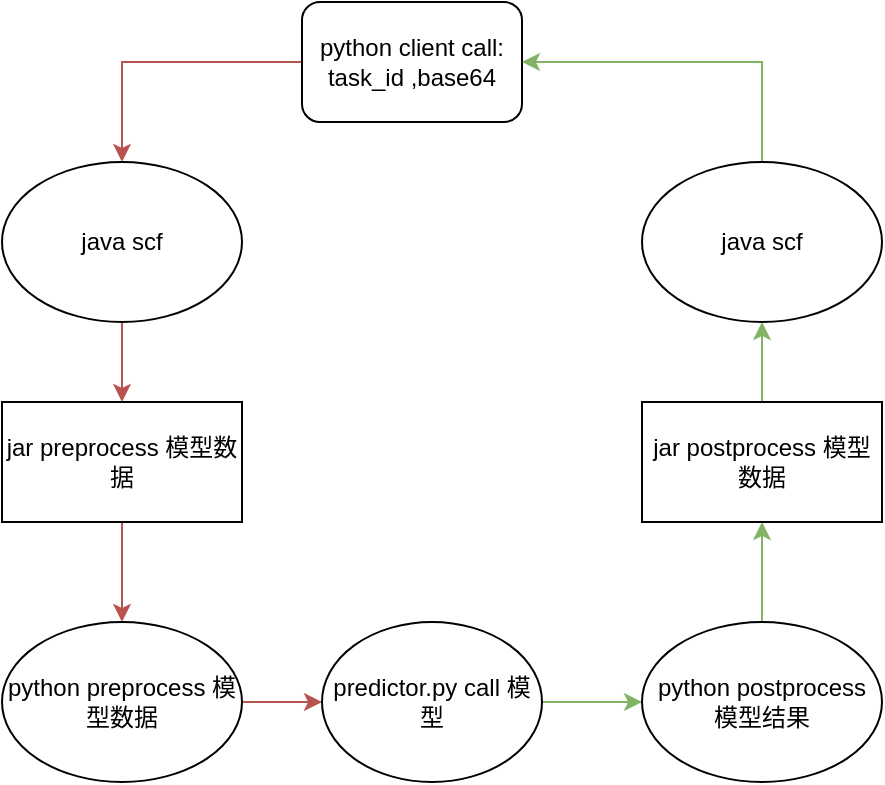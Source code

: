 <mxfile version="14.2.7" type="github">
  <diagram id="C5RBs43oDa-KdzZeNtuy" name="Page-1">
    <mxGraphModel dx="920" dy="540" grid="1" gridSize="10" guides="1" tooltips="1" connect="1" arrows="1" fold="1" page="1" pageScale="1" pageWidth="827" pageHeight="1169" math="0" shadow="0">
      <root>
        <mxCell id="WIyWlLk6GJQsqaUBKTNV-0" />
        <mxCell id="WIyWlLk6GJQsqaUBKTNV-1" parent="WIyWlLk6GJQsqaUBKTNV-0" />
        <mxCell id="XxQt_wGNEEvx-sWhl0hz-8" style="edgeStyle=orthogonalEdgeStyle;rounded=0;orthogonalLoop=1;jettySize=auto;html=1;fillColor=#f8cecc;strokeColor=#b85450;" edge="1" parent="WIyWlLk6GJQsqaUBKTNV-1" source="XxQt_wGNEEvx-sWhl0hz-1" target="XxQt_wGNEEvx-sWhl0hz-2">
          <mxGeometry relative="1" as="geometry" />
        </mxCell>
        <mxCell id="XxQt_wGNEEvx-sWhl0hz-1" value="python client call:&lt;br&gt;task_id ,base64" style="rounded=1;whiteSpace=wrap;html=1;" vertex="1" parent="WIyWlLk6GJQsqaUBKTNV-1">
          <mxGeometry x="220" y="290" width="110" height="60" as="geometry" />
        </mxCell>
        <mxCell id="XxQt_wGNEEvx-sWhl0hz-6" value="" style="edgeStyle=orthogonalEdgeStyle;rounded=0;orthogonalLoop=1;jettySize=auto;html=1;fillColor=#f8cecc;strokeColor=#b85450;" edge="1" parent="WIyWlLk6GJQsqaUBKTNV-1" source="XxQt_wGNEEvx-sWhl0hz-2" target="XxQt_wGNEEvx-sWhl0hz-5">
          <mxGeometry relative="1" as="geometry" />
        </mxCell>
        <mxCell id="XxQt_wGNEEvx-sWhl0hz-2" value="java scf" style="ellipse;whiteSpace=wrap;html=1;" vertex="1" parent="WIyWlLk6GJQsqaUBKTNV-1">
          <mxGeometry x="70" y="370" width="120" height="80" as="geometry" />
        </mxCell>
        <mxCell id="XxQt_wGNEEvx-sWhl0hz-12" style="edgeStyle=orthogonalEdgeStyle;rounded=0;orthogonalLoop=1;jettySize=auto;html=1;entryX=1;entryY=0.5;entryDx=0;entryDy=0;fillColor=#d5e8d4;strokeColor=#82b366;" edge="1" parent="WIyWlLk6GJQsqaUBKTNV-1" source="XxQt_wGNEEvx-sWhl0hz-4" target="XxQt_wGNEEvx-sWhl0hz-1">
          <mxGeometry relative="1" as="geometry">
            <Array as="points">
              <mxPoint x="450" y="320" />
            </Array>
          </mxGeometry>
        </mxCell>
        <mxCell id="XxQt_wGNEEvx-sWhl0hz-4" value="java scf" style="ellipse;whiteSpace=wrap;html=1;" vertex="1" parent="WIyWlLk6GJQsqaUBKTNV-1">
          <mxGeometry x="390" y="370" width="120" height="80" as="geometry" />
        </mxCell>
        <mxCell id="XxQt_wGNEEvx-sWhl0hz-14" value="" style="edgeStyle=orthogonalEdgeStyle;rounded=0;orthogonalLoop=1;jettySize=auto;html=1;fillColor=#f8cecc;strokeColor=#b85450;" edge="1" parent="WIyWlLk6GJQsqaUBKTNV-1" source="XxQt_wGNEEvx-sWhl0hz-5" target="XxQt_wGNEEvx-sWhl0hz-13">
          <mxGeometry relative="1" as="geometry" />
        </mxCell>
        <mxCell id="XxQt_wGNEEvx-sWhl0hz-5" value="jar preprocess 模型数据" style="whiteSpace=wrap;html=1;" vertex="1" parent="WIyWlLk6GJQsqaUBKTNV-1">
          <mxGeometry x="70" y="490" width="120" height="60" as="geometry" />
        </mxCell>
        <mxCell id="XxQt_wGNEEvx-sWhl0hz-16" value="" style="edgeStyle=orthogonalEdgeStyle;rounded=0;orthogonalLoop=1;jettySize=auto;html=1;fillColor=#f8cecc;strokeColor=#b85450;" edge="1" parent="WIyWlLk6GJQsqaUBKTNV-1" source="XxQt_wGNEEvx-sWhl0hz-13" target="XxQt_wGNEEvx-sWhl0hz-15">
          <mxGeometry relative="1" as="geometry" />
        </mxCell>
        <mxCell id="XxQt_wGNEEvx-sWhl0hz-13" value="python preprocess 模型数据" style="ellipse;whiteSpace=wrap;html=1;" vertex="1" parent="WIyWlLk6GJQsqaUBKTNV-1">
          <mxGeometry x="70" y="600" width="120" height="80" as="geometry" />
        </mxCell>
        <mxCell id="XxQt_wGNEEvx-sWhl0hz-18" value="" style="edgeStyle=orthogonalEdgeStyle;rounded=0;orthogonalLoop=1;jettySize=auto;html=1;fillColor=#d5e8d4;strokeColor=#82b366;" edge="1" parent="WIyWlLk6GJQsqaUBKTNV-1" source="XxQt_wGNEEvx-sWhl0hz-15" target="XxQt_wGNEEvx-sWhl0hz-17">
          <mxGeometry relative="1" as="geometry" />
        </mxCell>
        <mxCell id="XxQt_wGNEEvx-sWhl0hz-15" value="predictor.py call 模型" style="ellipse;whiteSpace=wrap;html=1;" vertex="1" parent="WIyWlLk6GJQsqaUBKTNV-1">
          <mxGeometry x="230" y="600" width="110" height="80" as="geometry" />
        </mxCell>
        <mxCell id="XxQt_wGNEEvx-sWhl0hz-20" value="" style="edgeStyle=orthogonalEdgeStyle;rounded=0;orthogonalLoop=1;jettySize=auto;html=1;fillColor=#d5e8d4;strokeColor=#82b366;" edge="1" parent="WIyWlLk6GJQsqaUBKTNV-1" source="XxQt_wGNEEvx-sWhl0hz-17" target="XxQt_wGNEEvx-sWhl0hz-19">
          <mxGeometry relative="1" as="geometry" />
        </mxCell>
        <mxCell id="XxQt_wGNEEvx-sWhl0hz-17" value="python postprocess 模型结果" style="ellipse;whiteSpace=wrap;html=1;" vertex="1" parent="WIyWlLk6GJQsqaUBKTNV-1">
          <mxGeometry x="390" y="600" width="120" height="80" as="geometry" />
        </mxCell>
        <mxCell id="XxQt_wGNEEvx-sWhl0hz-21" style="edgeStyle=orthogonalEdgeStyle;rounded=0;orthogonalLoop=1;jettySize=auto;html=1;entryX=0.5;entryY=1;entryDx=0;entryDy=0;fillColor=#d5e8d4;strokeColor=#82b366;" edge="1" parent="WIyWlLk6GJQsqaUBKTNV-1" source="XxQt_wGNEEvx-sWhl0hz-19" target="XxQt_wGNEEvx-sWhl0hz-4">
          <mxGeometry relative="1" as="geometry" />
        </mxCell>
        <mxCell id="XxQt_wGNEEvx-sWhl0hz-19" value="jar postprocess 模型数据" style="whiteSpace=wrap;html=1;" vertex="1" parent="WIyWlLk6GJQsqaUBKTNV-1">
          <mxGeometry x="390" y="490" width="120" height="60" as="geometry" />
        </mxCell>
      </root>
    </mxGraphModel>
  </diagram>
</mxfile>
